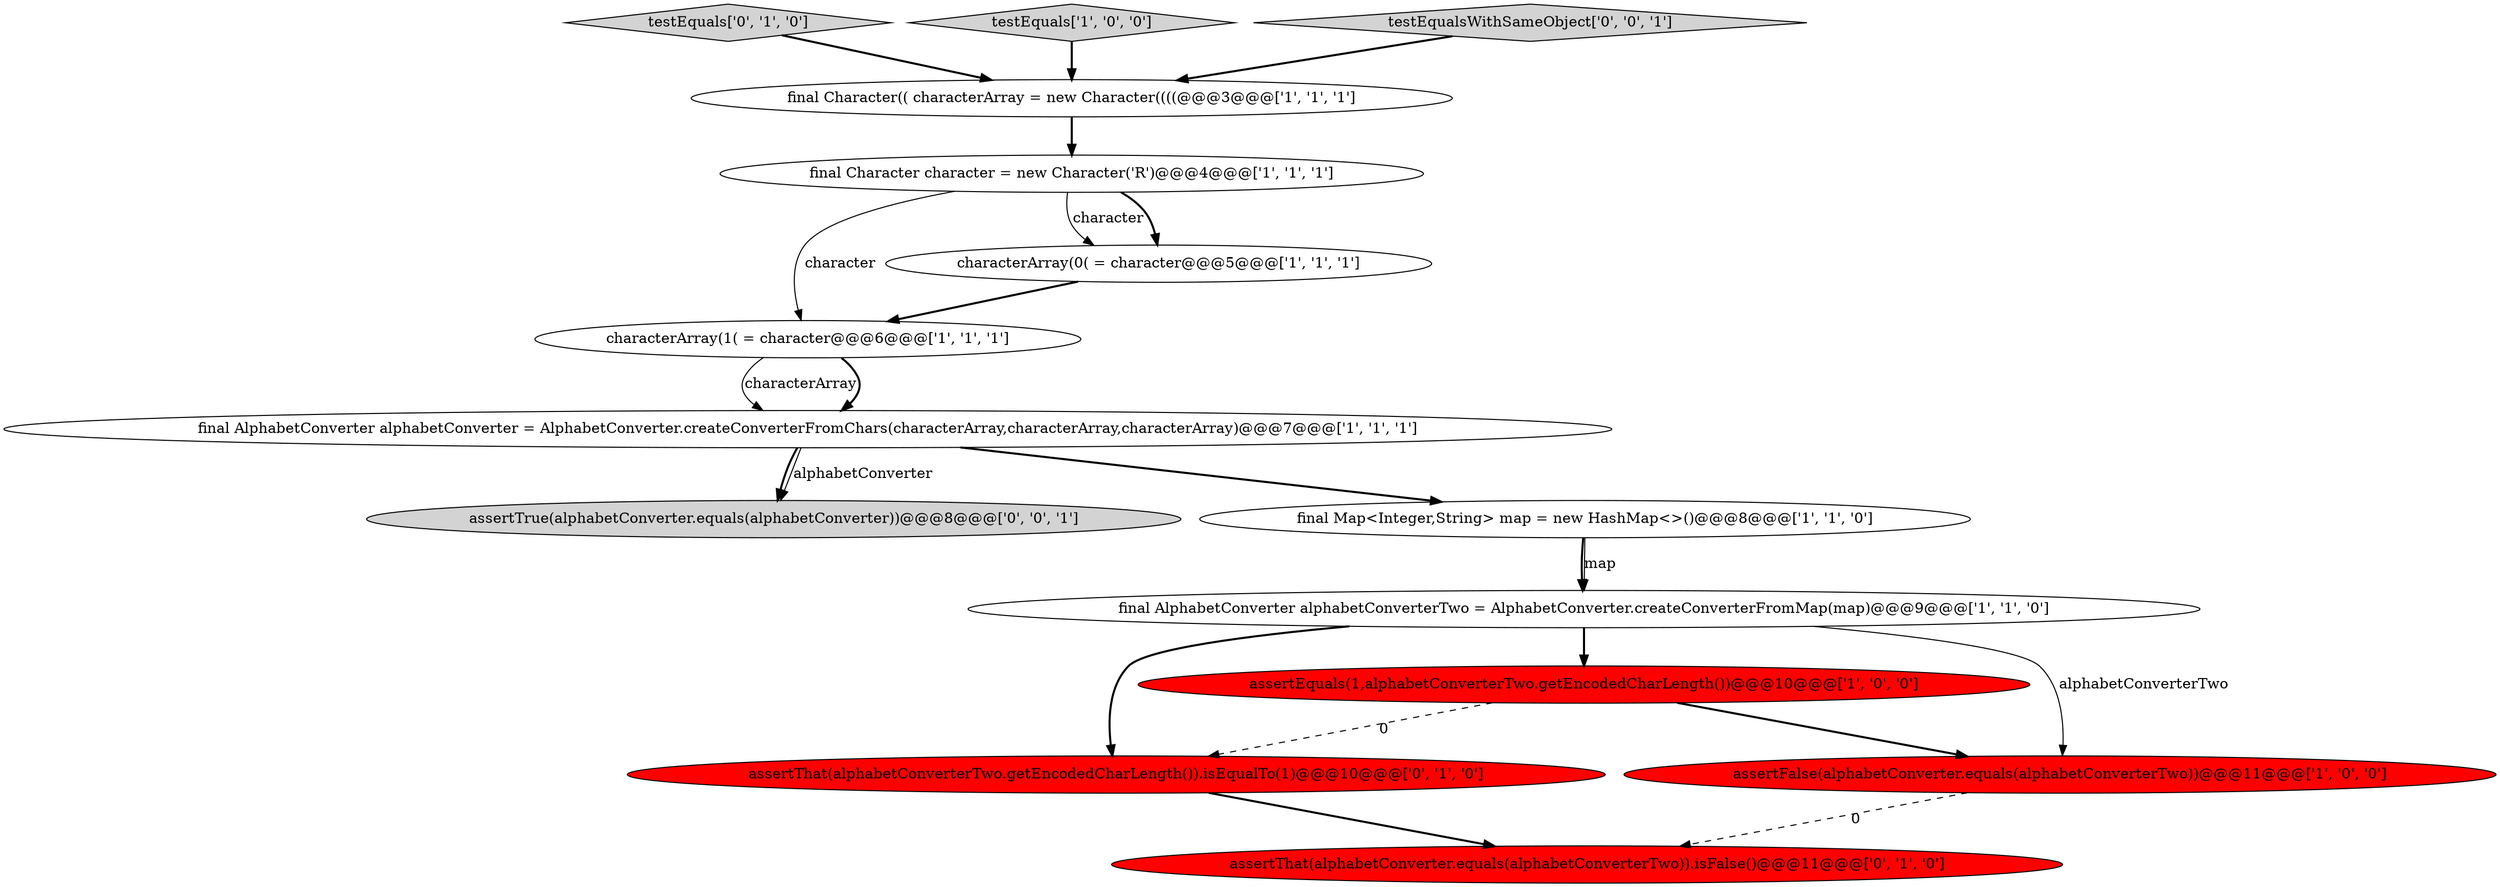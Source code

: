 digraph {
0 [style = filled, label = "characterArray(1( = character@@@6@@@['1', '1', '1']", fillcolor = white, shape = ellipse image = "AAA0AAABBB1BBB"];
9 [style = filled, label = "characterArray(0( = character@@@5@@@['1', '1', '1']", fillcolor = white, shape = ellipse image = "AAA0AAABBB1BBB"];
10 [style = filled, label = "testEquals['0', '1', '0']", fillcolor = lightgray, shape = diamond image = "AAA0AAABBB2BBB"];
11 [style = filled, label = "assertThat(alphabetConverterTwo.getEncodedCharLength()).isEqualTo(1)@@@10@@@['0', '1', '0']", fillcolor = red, shape = ellipse image = "AAA1AAABBB2BBB"];
3 [style = filled, label = "final AlphabetConverter alphabetConverterTwo = AlphabetConverter.createConverterFromMap(map)@@@9@@@['1', '1', '0']", fillcolor = white, shape = ellipse image = "AAA0AAABBB1BBB"];
1 [style = filled, label = "testEquals['1', '0', '0']", fillcolor = lightgray, shape = diamond image = "AAA0AAABBB1BBB"];
5 [style = filled, label = "assertEquals(1,alphabetConverterTwo.getEncodedCharLength())@@@10@@@['1', '0', '0']", fillcolor = red, shape = ellipse image = "AAA1AAABBB1BBB"];
13 [style = filled, label = "testEqualsWithSameObject['0', '0', '1']", fillcolor = lightgray, shape = diamond image = "AAA0AAABBB3BBB"];
7 [style = filled, label = "final Character(( characterArray = new Character((((@@@3@@@['1', '1', '1']", fillcolor = white, shape = ellipse image = "AAA0AAABBB1BBB"];
14 [style = filled, label = "assertTrue(alphabetConverter.equals(alphabetConverter))@@@8@@@['0', '0', '1']", fillcolor = lightgray, shape = ellipse image = "AAA0AAABBB3BBB"];
4 [style = filled, label = "final AlphabetConverter alphabetConverter = AlphabetConverter.createConverterFromChars(characterArray,characterArray,characterArray)@@@7@@@['1', '1', '1']", fillcolor = white, shape = ellipse image = "AAA0AAABBB1BBB"];
2 [style = filled, label = "final Map<Integer,String> map = new HashMap<>()@@@8@@@['1', '1', '0']", fillcolor = white, shape = ellipse image = "AAA0AAABBB1BBB"];
8 [style = filled, label = "final Character character = new Character('R')@@@4@@@['1', '1', '1']", fillcolor = white, shape = ellipse image = "AAA0AAABBB1BBB"];
6 [style = filled, label = "assertFalse(alphabetConverter.equals(alphabetConverterTwo))@@@11@@@['1', '0', '0']", fillcolor = red, shape = ellipse image = "AAA1AAABBB1BBB"];
12 [style = filled, label = "assertThat(alphabetConverter.equals(alphabetConverterTwo)).isFalse()@@@11@@@['0', '1', '0']", fillcolor = red, shape = ellipse image = "AAA1AAABBB2BBB"];
4->14 [style = bold, label=""];
9->0 [style = bold, label=""];
0->4 [style = solid, label="characterArray"];
2->3 [style = bold, label=""];
8->0 [style = solid, label="character"];
3->6 [style = solid, label="alphabetConverterTwo"];
3->11 [style = bold, label=""];
11->12 [style = bold, label=""];
4->2 [style = bold, label=""];
2->3 [style = solid, label="map"];
7->8 [style = bold, label=""];
1->7 [style = bold, label=""];
10->7 [style = bold, label=""];
6->12 [style = dashed, label="0"];
3->5 [style = bold, label=""];
5->6 [style = bold, label=""];
5->11 [style = dashed, label="0"];
0->4 [style = bold, label=""];
13->7 [style = bold, label=""];
8->9 [style = solid, label="character"];
4->14 [style = solid, label="alphabetConverter"];
8->9 [style = bold, label=""];
}
